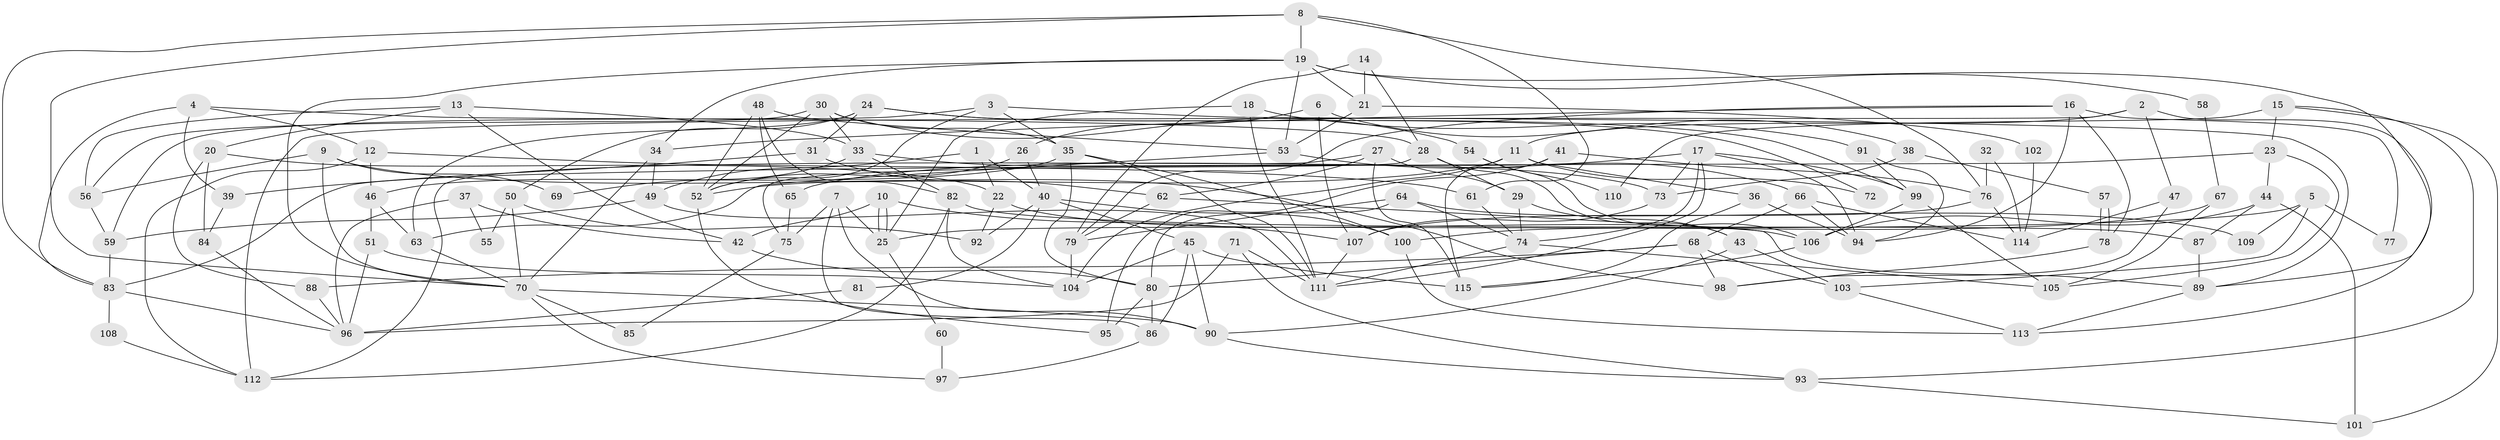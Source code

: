 // coarse degree distribution, {3: 0.1891891891891892, 4: 0.1891891891891892, 7: 0.08108108108108109, 6: 0.17567567567567569, 9: 0.02702702702702703, 5: 0.12162162162162163, 8: 0.10810810810810811, 2: 0.0945945945945946, 11: 0.013513513513513514}
// Generated by graph-tools (version 1.1) at 2025/52/02/27/25 19:52:02]
// undirected, 115 vertices, 230 edges
graph export_dot {
graph [start="1"]
  node [color=gray90,style=filled];
  1;
  2;
  3;
  4;
  5;
  6;
  7;
  8;
  9;
  10;
  11;
  12;
  13;
  14;
  15;
  16;
  17;
  18;
  19;
  20;
  21;
  22;
  23;
  24;
  25;
  26;
  27;
  28;
  29;
  30;
  31;
  32;
  33;
  34;
  35;
  36;
  37;
  38;
  39;
  40;
  41;
  42;
  43;
  44;
  45;
  46;
  47;
  48;
  49;
  50;
  51;
  52;
  53;
  54;
  55;
  56;
  57;
  58;
  59;
  60;
  61;
  62;
  63;
  64;
  65;
  66;
  67;
  68;
  69;
  70;
  71;
  72;
  73;
  74;
  75;
  76;
  77;
  78;
  79;
  80;
  81;
  82;
  83;
  84;
  85;
  86;
  87;
  88;
  89;
  90;
  91;
  92;
  93;
  94;
  95;
  96;
  97;
  98;
  99;
  100;
  101;
  102;
  103;
  104;
  105;
  106;
  107;
  108;
  109;
  110;
  111;
  112;
  113;
  114;
  115;
  1 -- 40;
  1 -- 49;
  1 -- 22;
  2 -- 11;
  2 -- 112;
  2 -- 47;
  2 -- 113;
  3 -- 52;
  3 -- 35;
  3 -- 59;
  3 -- 89;
  4 -- 28;
  4 -- 83;
  4 -- 12;
  4 -- 39;
  5 -- 103;
  5 -- 25;
  5 -- 77;
  5 -- 109;
  6 -- 107;
  6 -- 26;
  6 -- 38;
  7 -- 25;
  7 -- 90;
  7 -- 75;
  7 -- 86;
  8 -- 19;
  8 -- 83;
  8 -- 61;
  8 -- 70;
  8 -- 76;
  9 -- 70;
  9 -- 56;
  9 -- 69;
  9 -- 98;
  10 -- 107;
  10 -- 25;
  10 -- 25;
  10 -- 42;
  11 -- 52;
  11 -- 104;
  11 -- 36;
  11 -- 72;
  12 -- 61;
  12 -- 46;
  12 -- 112;
  13 -- 20;
  13 -- 42;
  13 -- 33;
  13 -- 56;
  14 -- 79;
  14 -- 28;
  14 -- 21;
  15 -- 23;
  15 -- 101;
  15 -- 93;
  15 -- 110;
  16 -- 78;
  16 -- 79;
  16 -- 34;
  16 -- 77;
  16 -- 94;
  17 -- 94;
  17 -- 74;
  17 -- 65;
  17 -- 73;
  17 -- 99;
  17 -- 111;
  18 -- 111;
  18 -- 91;
  18 -- 25;
  19 -- 21;
  19 -- 34;
  19 -- 53;
  19 -- 58;
  19 -- 70;
  19 -- 89;
  20 -- 22;
  20 -- 88;
  20 -- 84;
  21 -- 53;
  21 -- 102;
  22 -- 106;
  22 -- 92;
  23 -- 105;
  23 -- 44;
  23 -- 83;
  24 -- 63;
  24 -- 31;
  24 -- 50;
  24 -- 72;
  24 -- 99;
  25 -- 60;
  26 -- 52;
  26 -- 40;
  27 -- 29;
  27 -- 62;
  27 -- 112;
  27 -- 115;
  28 -- 75;
  28 -- 43;
  28 -- 29;
  29 -- 43;
  29 -- 74;
  30 -- 56;
  30 -- 35;
  30 -- 33;
  30 -- 52;
  30 -- 54;
  31 -- 62;
  31 -- 39;
  32 -- 76;
  32 -- 114;
  33 -- 69;
  33 -- 73;
  33 -- 82;
  34 -- 70;
  34 -- 49;
  35 -- 46;
  35 -- 100;
  35 -- 80;
  35 -- 111;
  36 -- 94;
  36 -- 115;
  37 -- 96;
  37 -- 42;
  37 -- 55;
  38 -- 73;
  38 -- 57;
  39 -- 84;
  40 -- 92;
  40 -- 45;
  40 -- 81;
  40 -- 100;
  41 -- 115;
  41 -- 76;
  41 -- 95;
  42 -- 80;
  43 -- 90;
  43 -- 103;
  44 -- 87;
  44 -- 106;
  44 -- 101;
  45 -- 86;
  45 -- 115;
  45 -- 90;
  45 -- 104;
  46 -- 51;
  46 -- 63;
  47 -- 98;
  47 -- 114;
  48 -- 82;
  48 -- 53;
  48 -- 52;
  48 -- 65;
  49 -- 111;
  49 -- 59;
  50 -- 70;
  50 -- 55;
  50 -- 92;
  51 -- 96;
  51 -- 104;
  52 -- 95;
  53 -- 63;
  53 -- 66;
  54 -- 106;
  54 -- 110;
  56 -- 59;
  57 -- 78;
  57 -- 78;
  58 -- 67;
  59 -- 83;
  60 -- 97;
  61 -- 74;
  62 -- 89;
  62 -- 79;
  63 -- 70;
  64 -- 74;
  64 -- 80;
  64 -- 79;
  64 -- 109;
  65 -- 75;
  66 -- 114;
  66 -- 68;
  66 -- 94;
  67 -- 100;
  67 -- 105;
  68 -- 80;
  68 -- 88;
  68 -- 98;
  68 -- 103;
  70 -- 85;
  70 -- 90;
  70 -- 97;
  71 -- 93;
  71 -- 111;
  71 -- 96;
  73 -- 107;
  74 -- 111;
  74 -- 105;
  75 -- 85;
  76 -- 107;
  76 -- 114;
  78 -- 98;
  79 -- 104;
  80 -- 95;
  80 -- 86;
  81 -- 96;
  82 -- 112;
  82 -- 87;
  82 -- 104;
  83 -- 96;
  83 -- 108;
  84 -- 96;
  86 -- 97;
  87 -- 89;
  88 -- 96;
  89 -- 113;
  90 -- 93;
  91 -- 94;
  91 -- 99;
  93 -- 101;
  99 -- 105;
  99 -- 106;
  100 -- 113;
  102 -- 114;
  103 -- 113;
  106 -- 115;
  107 -- 111;
  108 -- 112;
}

